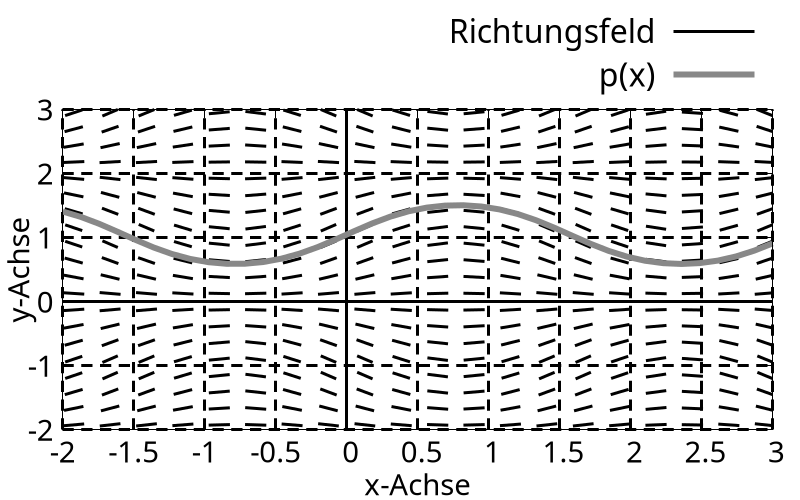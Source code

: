 # slope field
phi(x,y) = sin(1.5*y)*cos(2*x)
scaling(x,y) = 0.15;
Dx(x,y) = 1
Dy(x,y) = phi(x,y)
enorm(x,y) = sqrt(Dx(x,y)**2+Dy(x,y)**2)
dx(x,y) = Dx(x,y)/enorm(x,y)*scaling(x,y)
dy(x,y) = Dy(x,y)/enorm(x,y)*scaling(x,y)

set samples 40    # x-axis
set isosamples 40 # y-axis
set palette defined ( \
    1 '#fffcf6', \
    2 '#fff7db', \
    3 '#fff4c2', \
    4 '#feecae', \
    5 '#f8ca8c', \
    6 '#f0a848', \
    7 '#c07860', \
    8 '#a86060', \
    9 '#784860', \
   10 '#604860')

set key font ",24"
set tics font ",22" 

set xlabel "x-Achse" font ",22" 
set ylabel "y-Achse" font ",22" 

set grid
set xtics 0.5
set ytics 1
set grid ls 1 lc "#000000" lw 3 dt (15,10)
set zeroaxis ls 2 lw 3 lc "#000000"

set xrange [-2:3]
set yrange [-2:3]

set key right tmargin

C1 = 0

set terminal pngcairo dashed size 800,500
set output "grid-trial.png"

plot '++' u ($1-dx($1,$2)/2.0):($2-dy($1,$2)/2.0):\
    (dx($1,$2)):(dy($1,$2)) \
    with vectors nohead lw 3 lc 0 title "Richtungsfeld", 4/3.0*atan(1/exp(-3/4.0*(C1+sin(2*x)))) lc '#888888' lw 6 title "p(x)"

